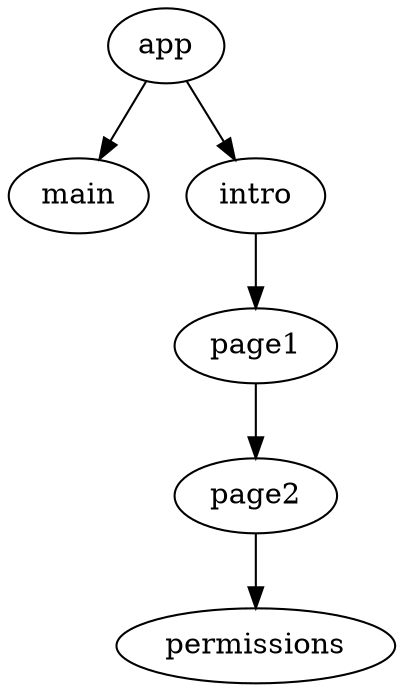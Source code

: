 // flow and screen node targets with arguments
digraph TargetsTest04 {
  schemaFileName = "targets-test04-schema"
  targetsFileName = "targets-test04-targets"

  app [
    type = flow,
    resultType = "ru.kode.test.app.AppFlowResult",
    parameterName = "launchOnboarding",
    parameterType = "kotlin.Boolean"
  ]

  permissions [
    type = schema,
    parameterName = "requireGrantAll",
    parameterType = "kotlin.Boolean"
  ]

  main [
    type = flow,
    parameterName = "userId",
    parameterType = "kotlin.Int"
  ]

  page1 [parameterName = "charset", parameterType  = "java.nio.Charset"]
  page2 [parameterName = "userCount", parameterType  = "kotlin.Int"]

  app -> intro -> page1 -> page2 -> permissions
  app -> main
}
